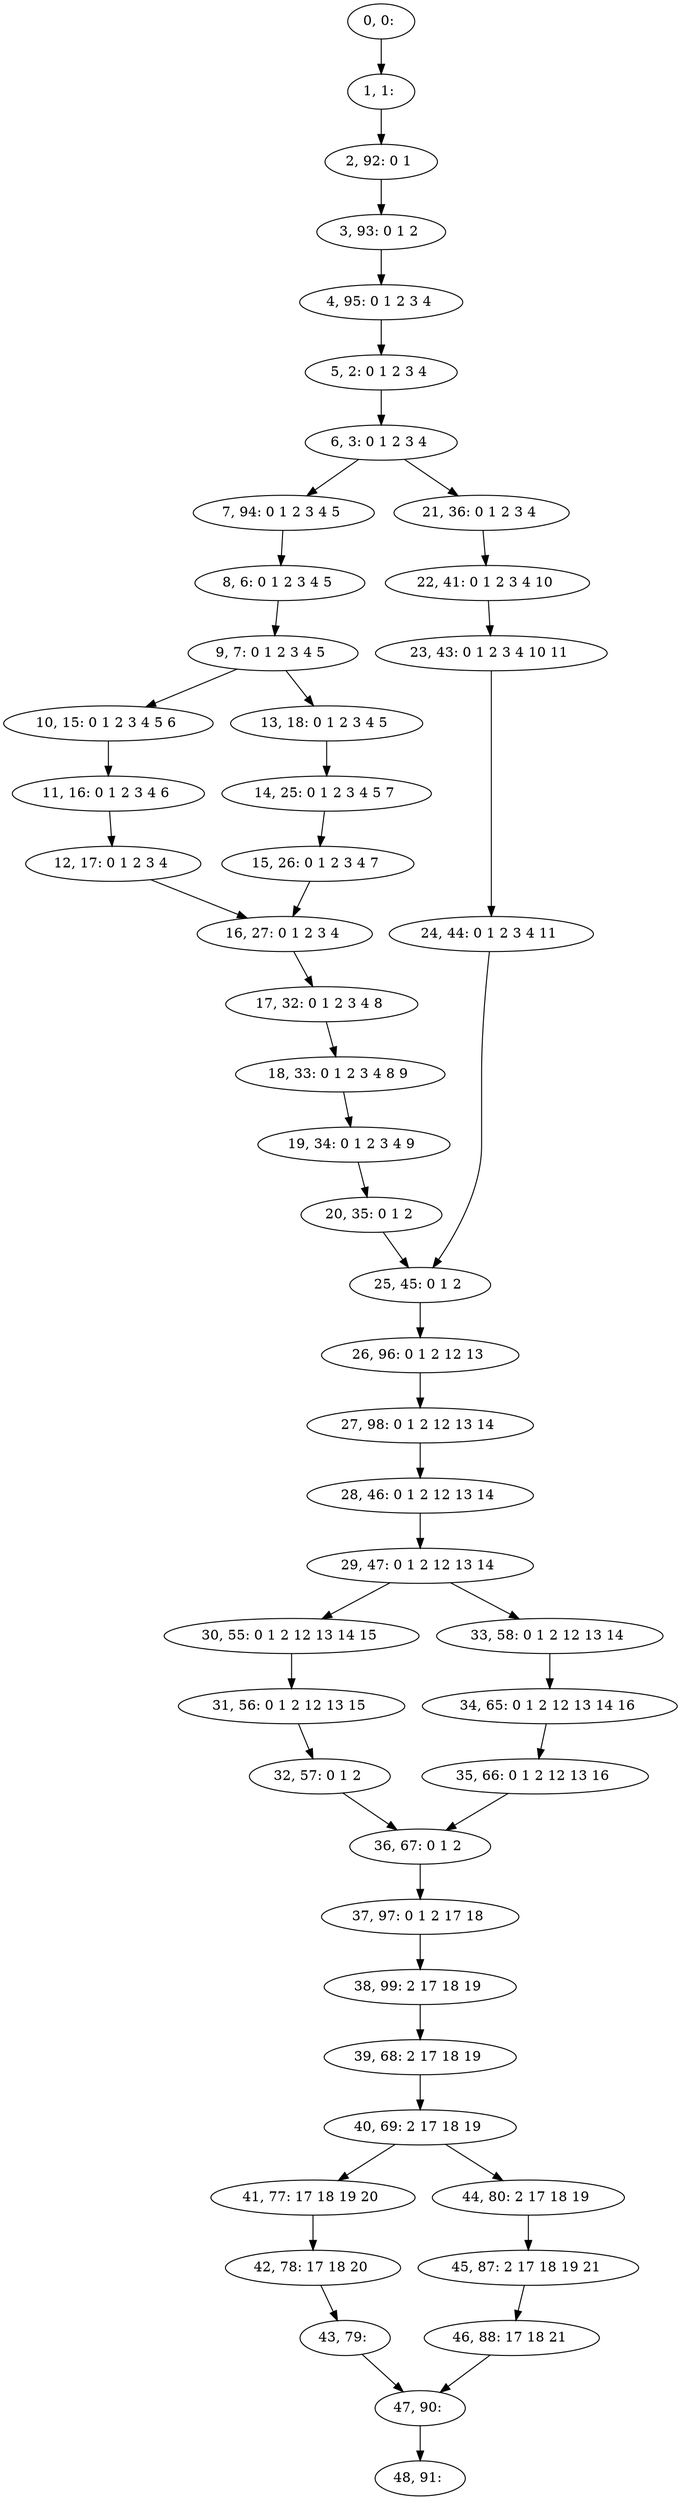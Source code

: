 digraph G {
0[label="0, 0: "];
1[label="1, 1: "];
2[label="2, 92: 0 1 "];
3[label="3, 93: 0 1 2 "];
4[label="4, 95: 0 1 2 3 4 "];
5[label="5, 2: 0 1 2 3 4 "];
6[label="6, 3: 0 1 2 3 4 "];
7[label="7, 94: 0 1 2 3 4 5 "];
8[label="8, 6: 0 1 2 3 4 5 "];
9[label="9, 7: 0 1 2 3 4 5 "];
10[label="10, 15: 0 1 2 3 4 5 6 "];
11[label="11, 16: 0 1 2 3 4 6 "];
12[label="12, 17: 0 1 2 3 4 "];
13[label="13, 18: 0 1 2 3 4 5 "];
14[label="14, 25: 0 1 2 3 4 5 7 "];
15[label="15, 26: 0 1 2 3 4 7 "];
16[label="16, 27: 0 1 2 3 4 "];
17[label="17, 32: 0 1 2 3 4 8 "];
18[label="18, 33: 0 1 2 3 4 8 9 "];
19[label="19, 34: 0 1 2 3 4 9 "];
20[label="20, 35: 0 1 2 "];
21[label="21, 36: 0 1 2 3 4 "];
22[label="22, 41: 0 1 2 3 4 10 "];
23[label="23, 43: 0 1 2 3 4 10 11 "];
24[label="24, 44: 0 1 2 3 4 11 "];
25[label="25, 45: 0 1 2 "];
26[label="26, 96: 0 1 2 12 13 "];
27[label="27, 98: 0 1 2 12 13 14 "];
28[label="28, 46: 0 1 2 12 13 14 "];
29[label="29, 47: 0 1 2 12 13 14 "];
30[label="30, 55: 0 1 2 12 13 14 15 "];
31[label="31, 56: 0 1 2 12 13 15 "];
32[label="32, 57: 0 1 2 "];
33[label="33, 58: 0 1 2 12 13 14 "];
34[label="34, 65: 0 1 2 12 13 14 16 "];
35[label="35, 66: 0 1 2 12 13 16 "];
36[label="36, 67: 0 1 2 "];
37[label="37, 97: 0 1 2 17 18 "];
38[label="38, 99: 2 17 18 19 "];
39[label="39, 68: 2 17 18 19 "];
40[label="40, 69: 2 17 18 19 "];
41[label="41, 77: 17 18 19 20 "];
42[label="42, 78: 17 18 20 "];
43[label="43, 79: "];
44[label="44, 80: 2 17 18 19 "];
45[label="45, 87: 2 17 18 19 21 "];
46[label="46, 88: 17 18 21 "];
47[label="47, 90: "];
48[label="48, 91: "];
0->1 ;
1->2 ;
2->3 ;
3->4 ;
4->5 ;
5->6 ;
6->7 ;
6->21 ;
7->8 ;
8->9 ;
9->10 ;
9->13 ;
10->11 ;
11->12 ;
12->16 ;
13->14 ;
14->15 ;
15->16 ;
16->17 ;
17->18 ;
18->19 ;
19->20 ;
20->25 ;
21->22 ;
22->23 ;
23->24 ;
24->25 ;
25->26 ;
26->27 ;
27->28 ;
28->29 ;
29->30 ;
29->33 ;
30->31 ;
31->32 ;
32->36 ;
33->34 ;
34->35 ;
35->36 ;
36->37 ;
37->38 ;
38->39 ;
39->40 ;
40->41 ;
40->44 ;
41->42 ;
42->43 ;
43->47 ;
44->45 ;
45->46 ;
46->47 ;
47->48 ;
}
